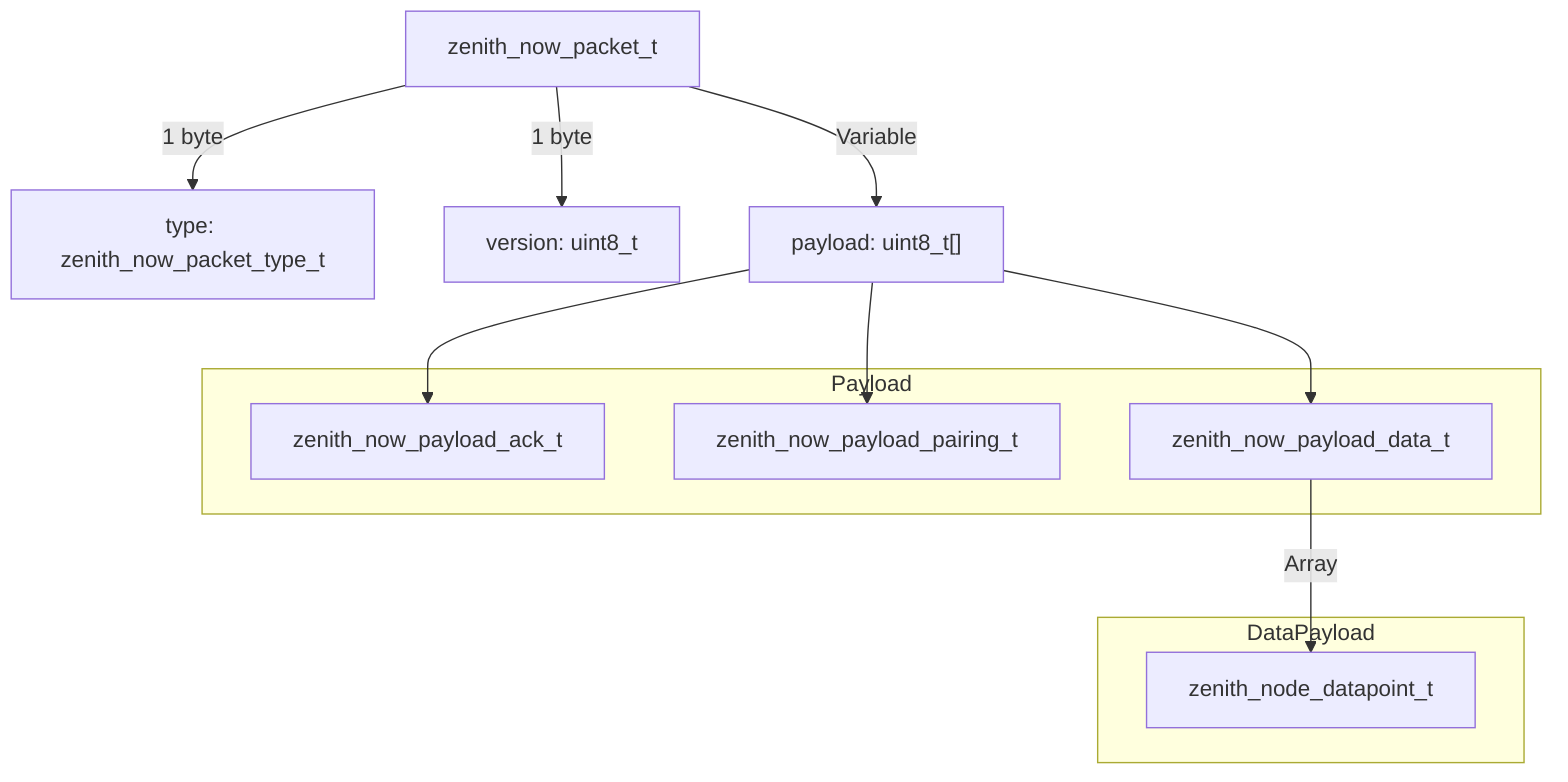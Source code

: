 flowchart TD
 subgraph Payload["Payload"]
    direction TB
        E["zenith_now_payload_ack_t"]
        F["zenith_now_payload_pairing_t"]
        G["zenith_now_payload_data_t"]
  end
 subgraph DataPayload["DataPayload"]
    direction TB
        H["zenith_node_datapoint_t"]
  end
    A["zenith_now_packet_t"] -- 1 byte --> B["type: zenith_now_packet_type_t"] & C["version: uint8_t"]
    A -- Variable --> D["payload: uint8_t[]"]
    D --> E & F & G
    G -- Array --> H
